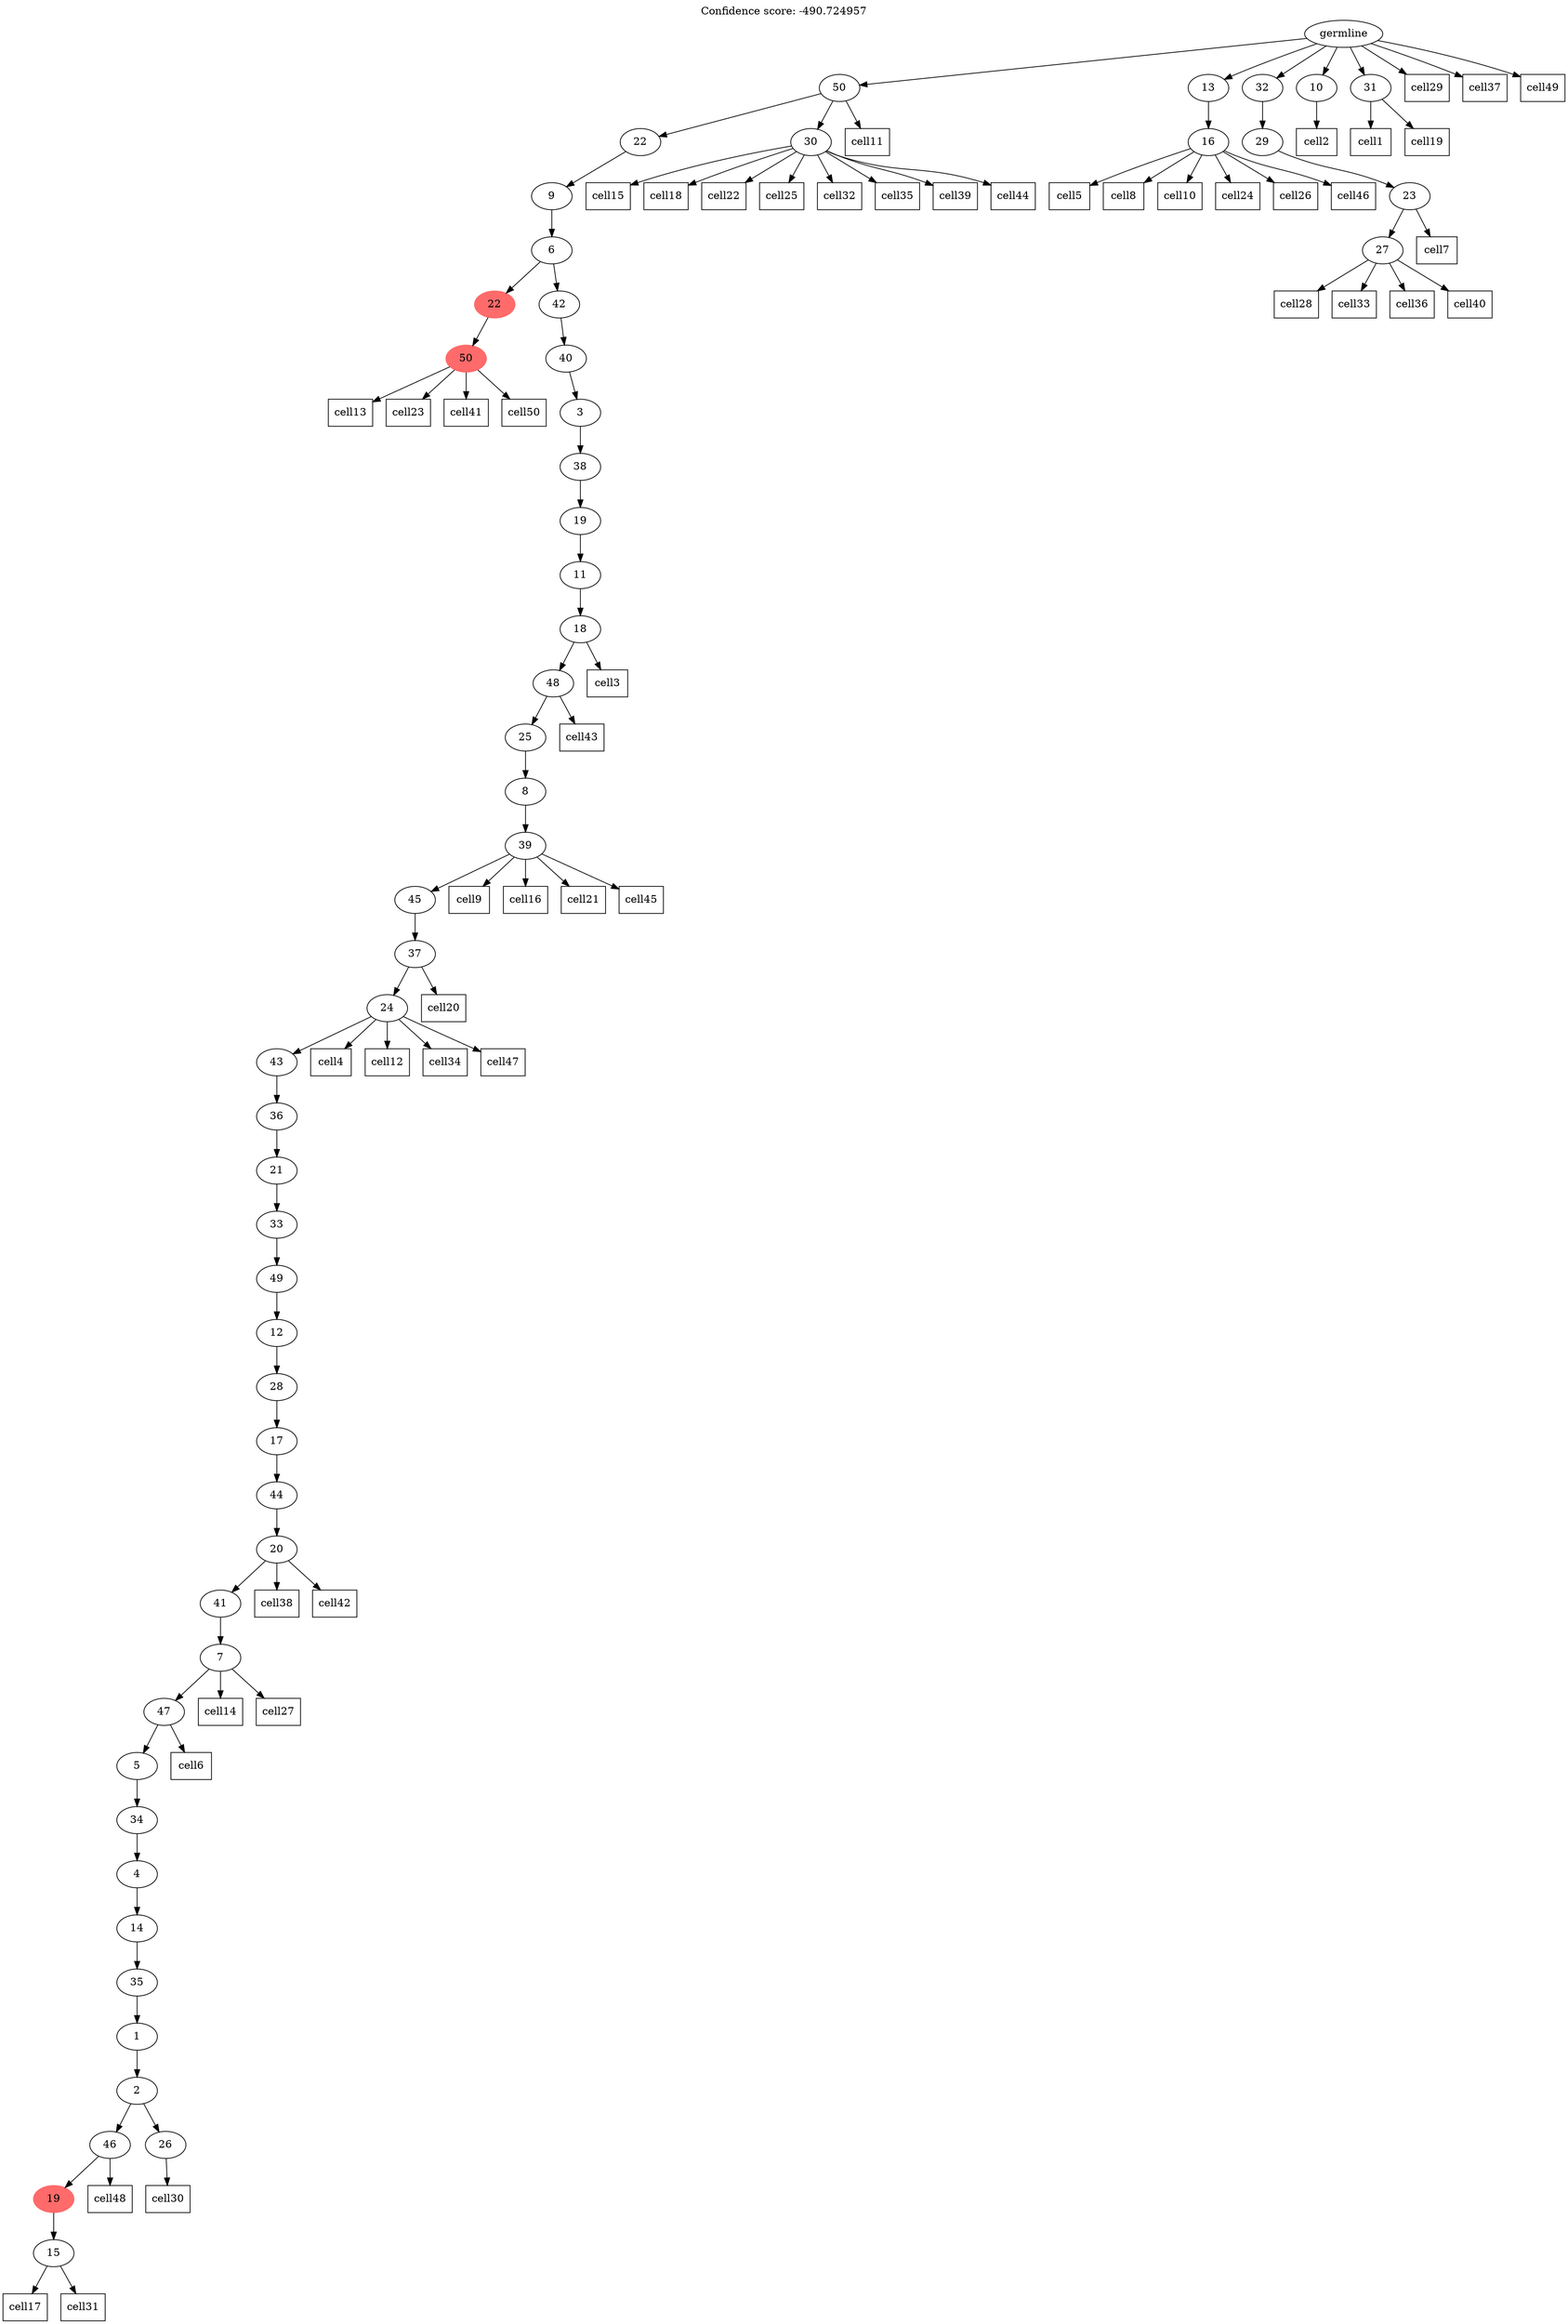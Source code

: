 digraph g {
	"50" -> "51";
	"51" [color=indianred1, style=filled, label="50"];
	"48" -> "49";
	"49" [label="15"];
	"47" -> "48";
	"48" [color=indianred1, style=filled, label="19"];
	"45" -> "46";
	"46" [label="26"];
	"45" -> "47";
	"47" [label="46"];
	"44" -> "45";
	"45" [label="2"];
	"43" -> "44";
	"44" [label="1"];
	"42" -> "43";
	"43" [label="35"];
	"41" -> "42";
	"42" [label="14"];
	"40" -> "41";
	"41" [label="4"];
	"39" -> "40";
	"40" [label="34"];
	"38" -> "39";
	"39" [label="5"];
	"37" -> "38";
	"38" [label="47"];
	"36" -> "37";
	"37" [label="7"];
	"35" -> "36";
	"36" [label="41"];
	"34" -> "35";
	"35" [label="20"];
	"33" -> "34";
	"34" [label="44"];
	"32" -> "33";
	"33" [label="17"];
	"31" -> "32";
	"32" [label="28"];
	"30" -> "31";
	"31" [label="12"];
	"29" -> "30";
	"30" [label="49"];
	"28" -> "29";
	"29" [label="33"];
	"27" -> "28";
	"28" [label="21"];
	"26" -> "27";
	"27" [label="36"];
	"25" -> "26";
	"26" [label="43"];
	"24" -> "25";
	"25" [label="24"];
	"23" -> "24";
	"24" [label="37"];
	"22" -> "23";
	"23" [label="45"];
	"21" -> "22";
	"22" [label="39"];
	"20" -> "21";
	"21" [label="8"];
	"19" -> "20";
	"20" [label="25"];
	"18" -> "19";
	"19" [label="48"];
	"17" -> "18";
	"18" [label="18"];
	"16" -> "17";
	"17" [label="11"];
	"15" -> "16";
	"16" [label="19"];
	"14" -> "15";
	"15" [label="38"];
	"13" -> "14";
	"14" [label="3"];
	"12" -> "13";
	"13" [label="40"];
	"11" -> "12";
	"12" [label="42"];
	"11" -> "50";
	"50" [color=indianred1, style=filled, label="22"];
	"10" -> "11";
	"11" [label="6"];
	"9" -> "10";
	"10" [label="9"];
	"7" -> "8";
	"8" [label="30"];
	"7" -> "9";
	"9" [label="22"];
	"5" -> "6";
	"6" [label="16"];
	"3" -> "4";
	"4" [label="27"];
	"2" -> "3";
	"3" [label="23"];
	"1" -> "2";
	"2" [label="29"];
	"0" -> "1";
	"1" [label="32"];
	"0" -> "5";
	"5" [label="13"];
	"0" -> "7";
	"7" [label="50"];
	"0" -> "52";
	"52" [label="10"];
	"0" -> "53";
	"53" [label="31"];
	"0" [label="germline"];
	"53" -> "cell1";
	"cell1" [shape=box];
	"52" -> "cell2";
	"cell2" [shape=box];
	"18" -> "cell3";
	"cell3" [shape=box];
	"25" -> "cell4";
	"cell4" [shape=box];
	"6" -> "cell5";
	"cell5" [shape=box];
	"38" -> "cell6";
	"cell6" [shape=box];
	"3" -> "cell7";
	"cell7" [shape=box];
	"6" -> "cell8";
	"cell8" [shape=box];
	"22" -> "cell9";
	"cell9" [shape=box];
	"6" -> "cell10";
	"cell10" [shape=box];
	"7" -> "cell11";
	"cell11" [shape=box];
	"25" -> "cell12";
	"cell12" [shape=box];
	"51" -> "cell13";
	"cell13" [shape=box];
	"37" -> "cell14";
	"cell14" [shape=box];
	"8" -> "cell15";
	"cell15" [shape=box];
	"22" -> "cell16";
	"cell16" [shape=box];
	"49" -> "cell17";
	"cell17" [shape=box];
	"8" -> "cell18";
	"cell18" [shape=box];
	"53" -> "cell19";
	"cell19" [shape=box];
	"24" -> "cell20";
	"cell20" [shape=box];
	"22" -> "cell21";
	"cell21" [shape=box];
	"8" -> "cell22";
	"cell22" [shape=box];
	"51" -> "cell23";
	"cell23" [shape=box];
	"6" -> "cell24";
	"cell24" [shape=box];
	"8" -> "cell25";
	"cell25" [shape=box];
	"6" -> "cell26";
	"cell26" [shape=box];
	"37" -> "cell27";
	"cell27" [shape=box];
	"4" -> "cell28";
	"cell28" [shape=box];
	"0" -> "cell29";
	"cell29" [shape=box];
	"46" -> "cell30";
	"cell30" [shape=box];
	"49" -> "cell31";
	"cell31" [shape=box];
	"8" -> "cell32";
	"cell32" [shape=box];
	"4" -> "cell33";
	"cell33" [shape=box];
	"25" -> "cell34";
	"cell34" [shape=box];
	"8" -> "cell35";
	"cell35" [shape=box];
	"4" -> "cell36";
	"cell36" [shape=box];
	"0" -> "cell37";
	"cell37" [shape=box];
	"35" -> "cell38";
	"cell38" [shape=box];
	"8" -> "cell39";
	"cell39" [shape=box];
	"4" -> "cell40";
	"cell40" [shape=box];
	"51" -> "cell41";
	"cell41" [shape=box];
	"35" -> "cell42";
	"cell42" [shape=box];
	"19" -> "cell43";
	"cell43" [shape=box];
	"8" -> "cell44";
	"cell44" [shape=box];
	"22" -> "cell45";
	"cell45" [shape=box];
	"6" -> "cell46";
	"cell46" [shape=box];
	"25" -> "cell47";
	"cell47" [shape=box];
	"47" -> "cell48";
	"cell48" [shape=box];
	"0" -> "cell49";
	"cell49" [shape=box];
	"51" -> "cell50";
	"cell50" [shape=box];
	labelloc="t";
	label="Confidence score: -490.724957";
}
